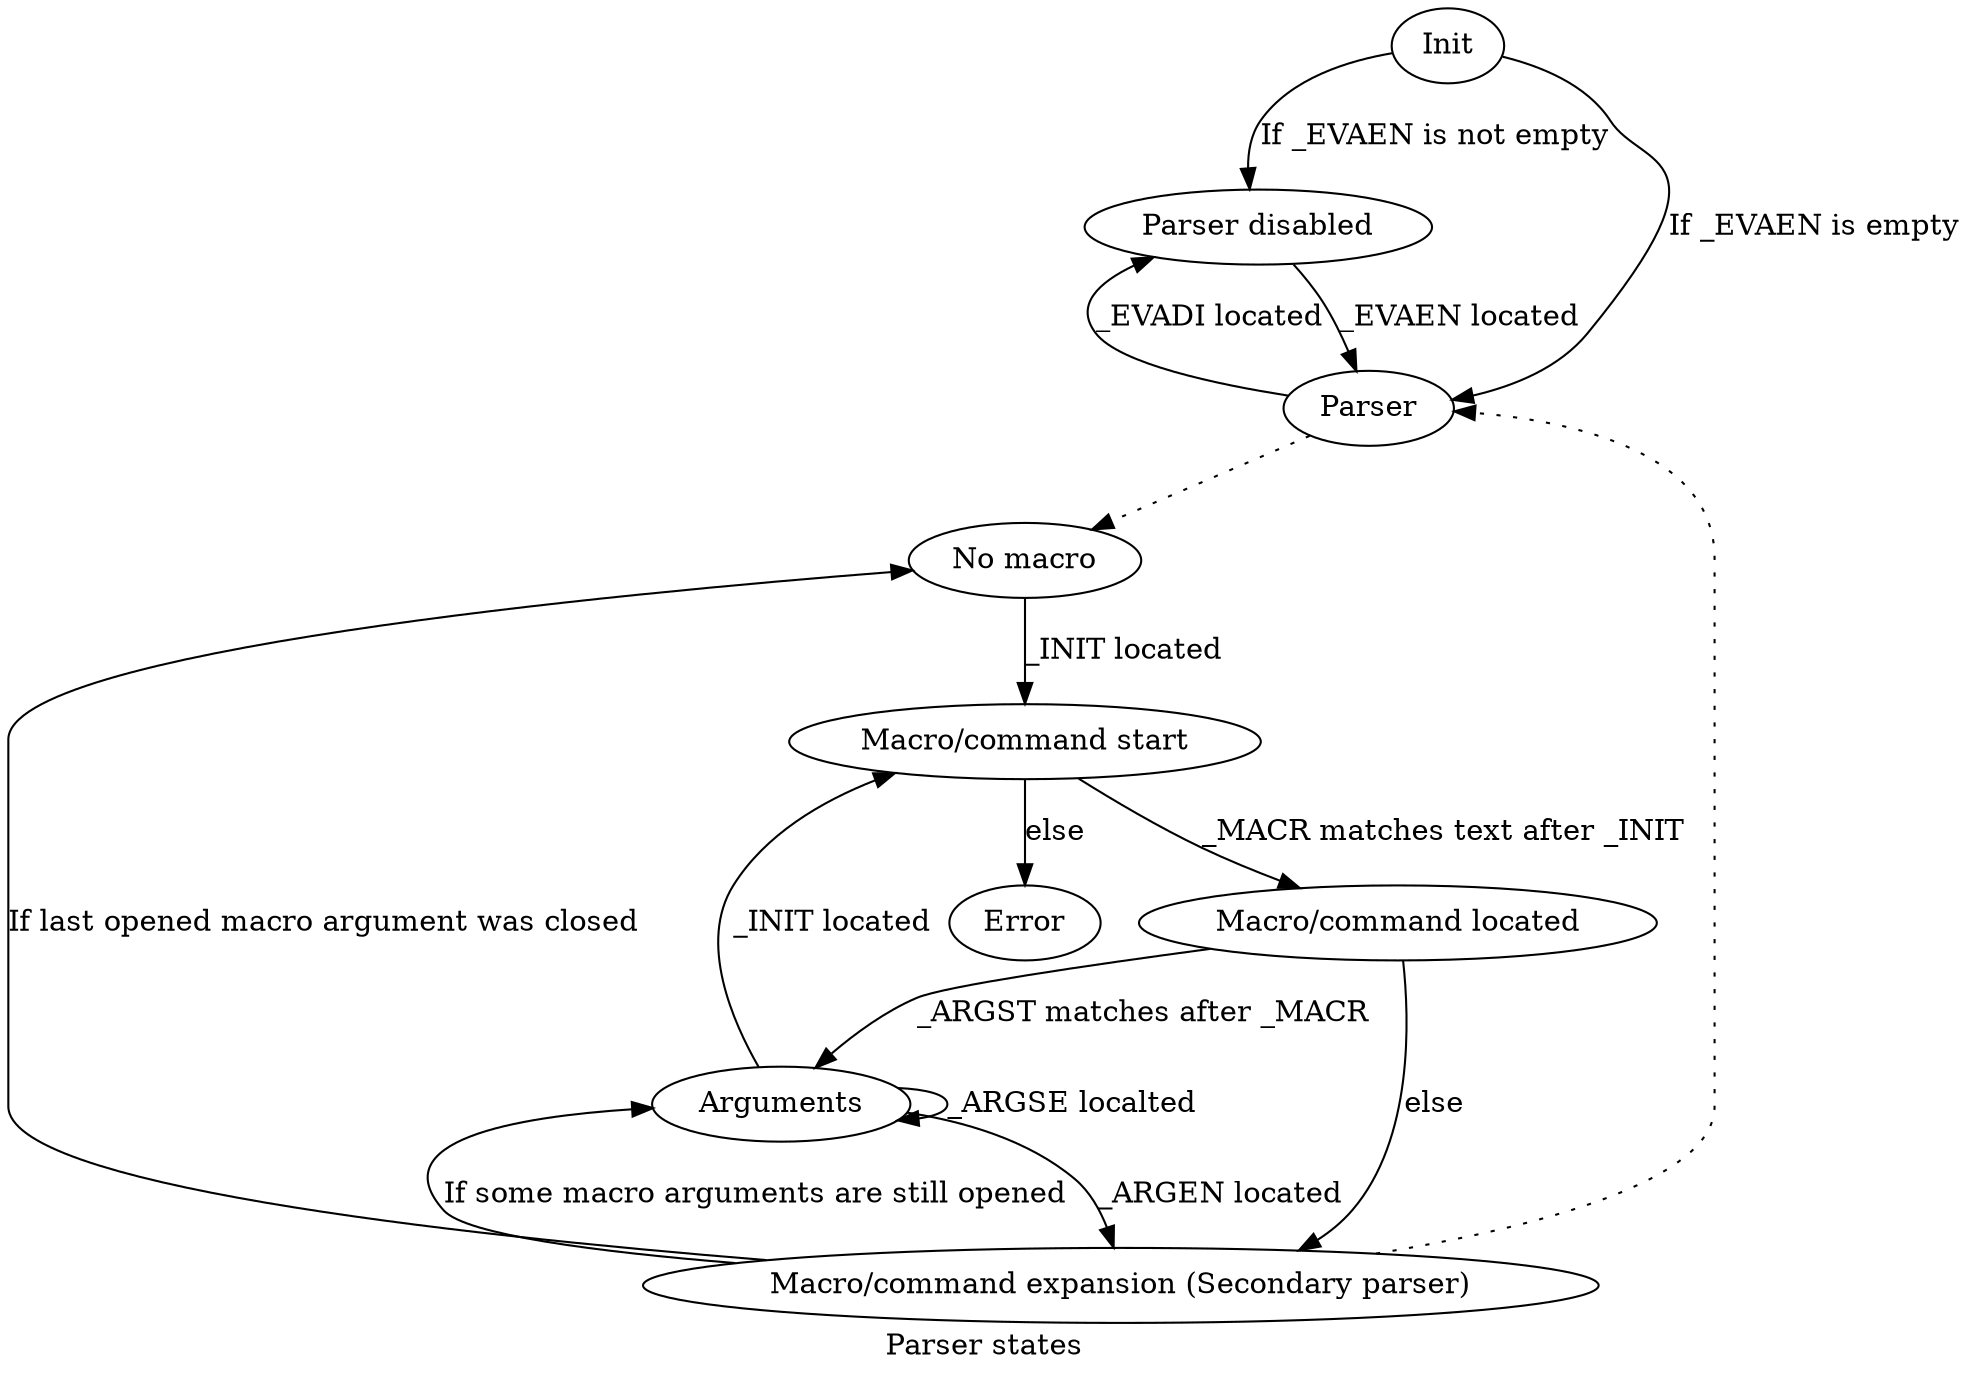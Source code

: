 digraph ParserStates {
label="Parser states";

init [label="Init"];
disabled [label="Parser disabled"];
error [label="Error"];

init -> disabled [label="If _EVAEN is not empty"];
init -> Parser [label="If _EVAEN is empty"];
Parser -> disabled [label="_EVADI located"];
disabled -> Parser [label="_EVAEN located"];

Parser {
nomacro [label="No macro"];
macro_start [label="Macro/command start"];
macro [label="Macro/command located"];
args [label="Arguments"];
expansion [label="Macro/command expansion (Secondary parser)"];

Parser -> nomacro [style="dotted"];
expansion -> Parser [style="dotted"];
nomacro -> macro_start [label="_INIT located"];
macro_start -> macro [label="_MACR matches text after _INIT"];
macro_start -> error [label="else"];
macro -> args [label="_ARGST matches after _MACR"];
args -> args [label="_ARGSE localted"];
args -> macro_start [label="_INIT located"];
args -> expansion [label="_ARGEN located"];
macro -> expansion [label="else"];
expansion -> args [label="If some macro arguments are still opened"];
expansion -> nomacro [label="If last opened macro argument was closed"];

}

}
